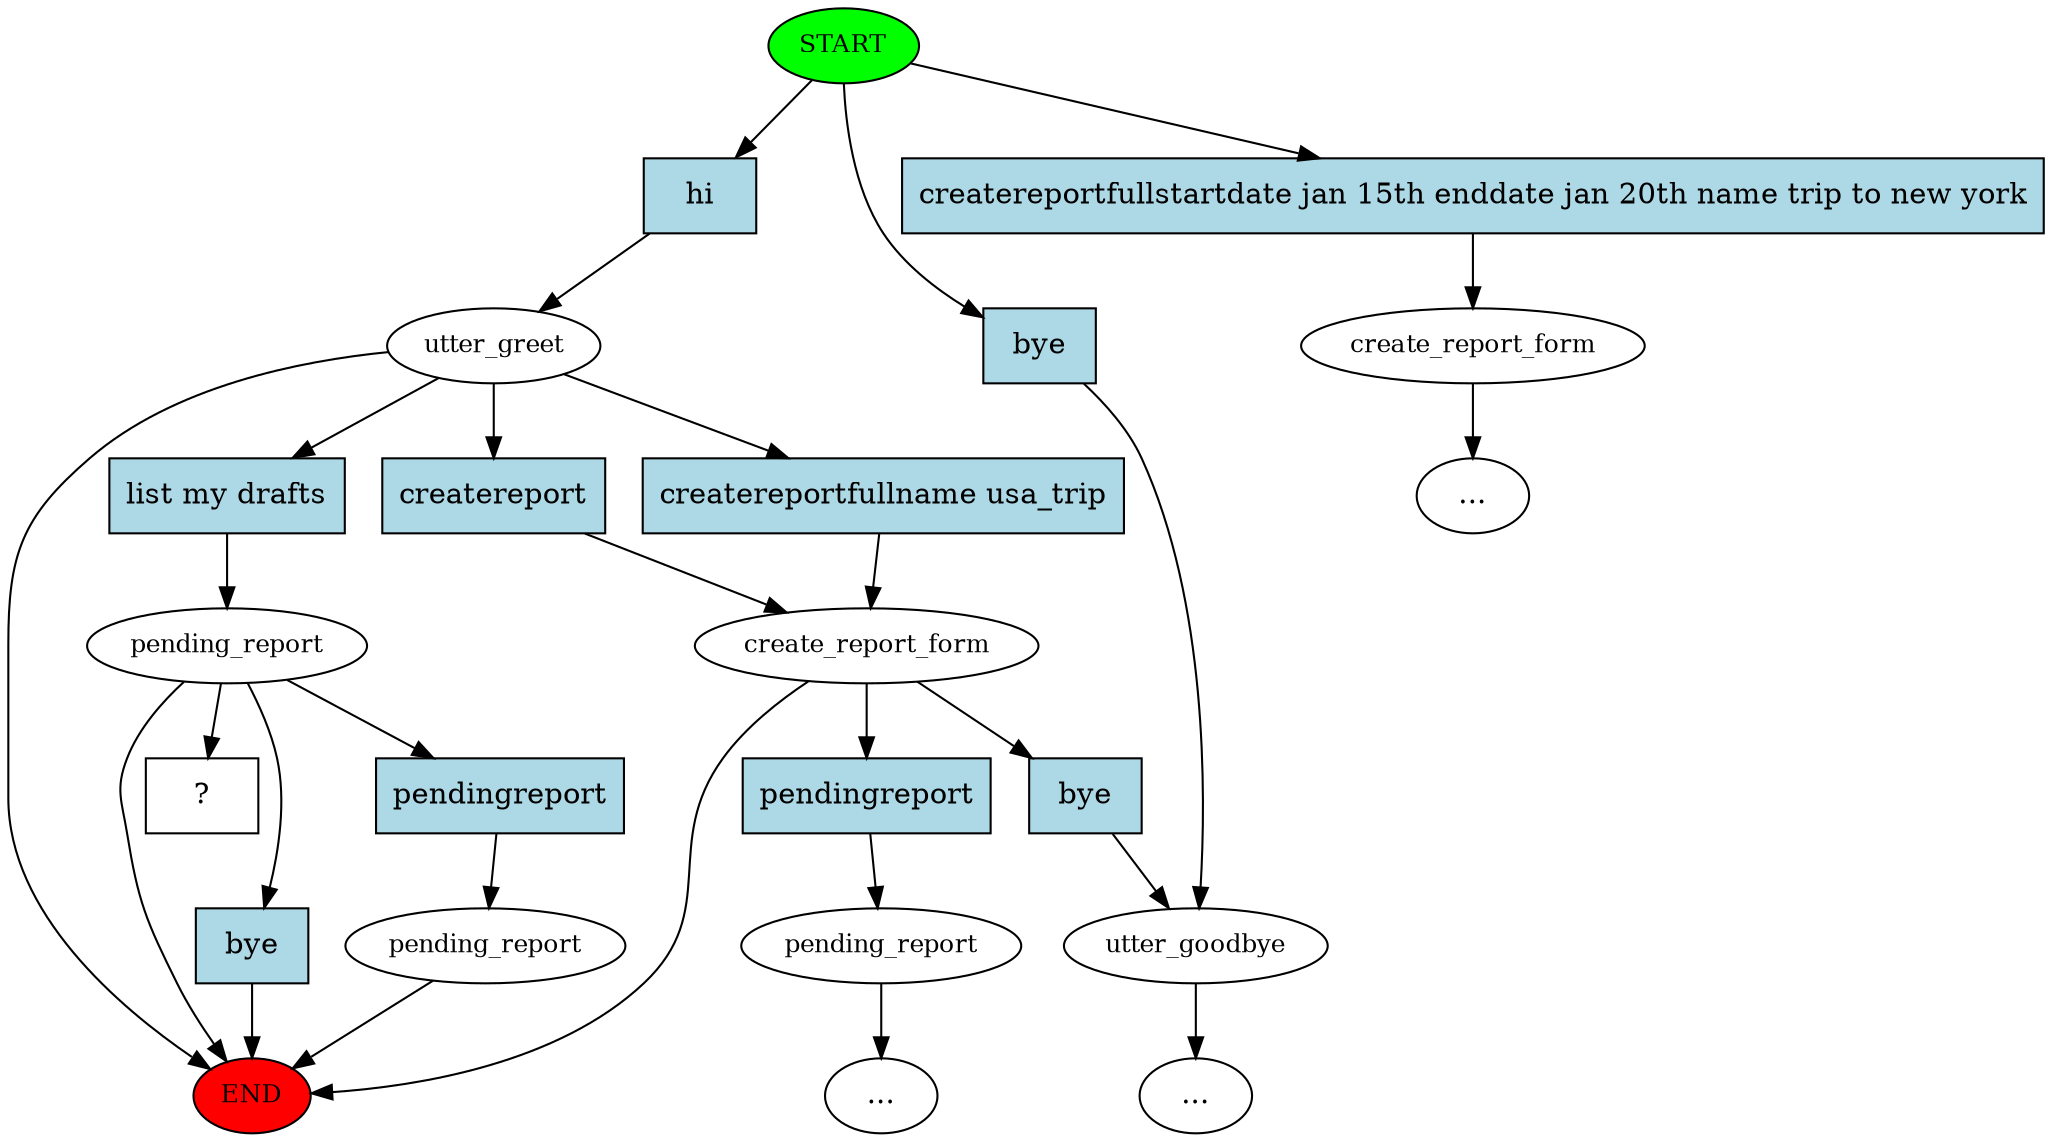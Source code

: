 digraph  {
0 [class="start active", fillcolor=green, fontsize=12, label=START, style=filled];
"-1" [class=end, fillcolor=red, fontsize=12, label=END, style=filled];
1 [class=active, fontsize=12, label=utter_greet];
2 [class="", fontsize=12, label=utter_goodbye];
4 [class=active, fontsize=12, label=pending_report];
9 [class="", fontsize=12, label=pending_report];
11 [class="", fontsize=12, label=create_report_form];
14 [class="", fontsize=12, label=pending_report];
15 [class="", fontsize=12, label=create_report_form];
"-5" [class=ellipsis, label="..."];
"-6" [class=ellipsis, label="..."];
"-9" [class=ellipsis, label="..."];
32 [class="intent dashed active", label="  ?  ", shape=rect];
33 [class="intent active", fillcolor=lightblue, label=hi, shape=rect, style=filled];
34 [class=intent, fillcolor=lightblue, label=bye, shape=rect, style=filled];
35 [class=intent, fillcolor=lightblue, label="createreportfullstartdate jan 15th enddate jan 20th name trip to new york", shape=rect, style=filled];
36 [class="intent active", fillcolor=lightblue, label="list my drafts", shape=rect, style=filled];
37 [class=intent, fillcolor=lightblue, label=createreport, shape=rect, style=filled];
38 [class=intent, fillcolor=lightblue, label="createreportfullname usa_trip", shape=rect, style=filled];
39 [class=intent, fillcolor=lightblue, label=bye, shape=rect, style=filled];
40 [class=intent, fillcolor=lightblue, label=pendingreport, shape=rect, style=filled];
41 [class=intent, fillcolor=lightblue, label=pendingreport, shape=rect, style=filled];
42 [class=intent, fillcolor=lightblue, label=bye, shape=rect, style=filled];
0 -> 33  [class=active, key=0];
0 -> 34  [class="", key=0];
0 -> 35  [class="", key=0];
1 -> "-1"  [class="", key=NONE, label=""];
1 -> 36  [class=active, key=0];
1 -> 37  [class="", key=0];
1 -> 38  [class="", key=0];
2 -> "-9"  [class="", key=NONE, label=""];
4 -> "-1"  [class="", key=NONE, label=""];
4 -> 32  [class=active, key=NONE, label=""];
4 -> 39  [class="", key=0];
4 -> 40  [class="", key=0];
9 -> "-1"  [class="", key=NONE, label=""];
11 -> "-1"  [class="", key=NONE, label=""];
11 -> 41  [class="", key=0];
11 -> 42  [class="", key=0];
14 -> "-6"  [class="", key=NONE, label=""];
15 -> "-5"  [class="", key=NONE, label=""];
33 -> 1  [class=active, key=0];
34 -> 2  [class="", key=0];
35 -> 15  [class="", key=0];
36 -> 4  [class=active, key=0];
37 -> 11  [class="", key=0];
38 -> 11  [class="", key=0];
39 -> "-1"  [class="", key=0];
40 -> 9  [class="", key=0];
41 -> 14  [class="", key=0];
42 -> 2  [class="", key=0];
}
